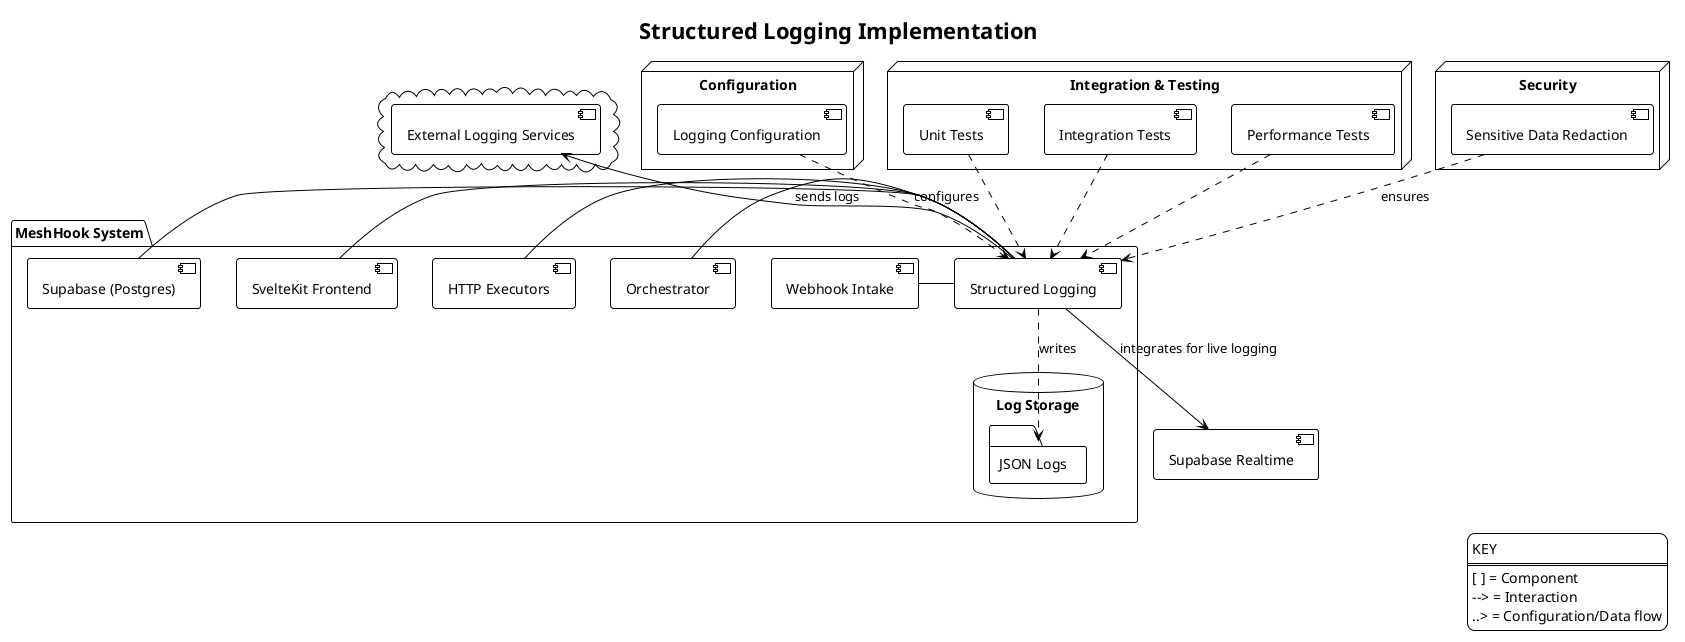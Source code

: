 @startuml
!theme plain

title Structured Logging Implementation

package "MeshHook System" {
    [Webhook Intake] - [Structured Logging]
    [Orchestrator] - [Structured Logging]
    [HTTP Executors] - [Structured Logging]
    [SvelteKit Frontend] - [Structured Logging]
    [Supabase (Postgres)] - [Structured Logging]
    database "Log Storage" as Storage {
        folder "JSON Logs" as JSON
    }
    [Structured Logging] ..> JSON : writes
}

cloud {
    [External Logging Services] <-- [Structured Logging] : sends logs
}

node "Configuration" {
    [Logging Configuration] ..> [Structured Logging] : configures
}

node "Integration & Testing" {
    [Unit Tests] ..> [Structured Logging]
    [Integration Tests] ..> [Structured Logging]
    [Performance Tests] ..> [Structured Logging]
}

node "Security" {
    [Sensitive Data Redaction] ..> [Structured Logging] : ensures
}

[Structured Logging] --> [Supabase Realtime] : integrates for live logging

legend right
    KEY
    ====
    [ ] = Component
    --> = Interaction
    ..> = Configuration/Data flow
endlegend

@enduml
